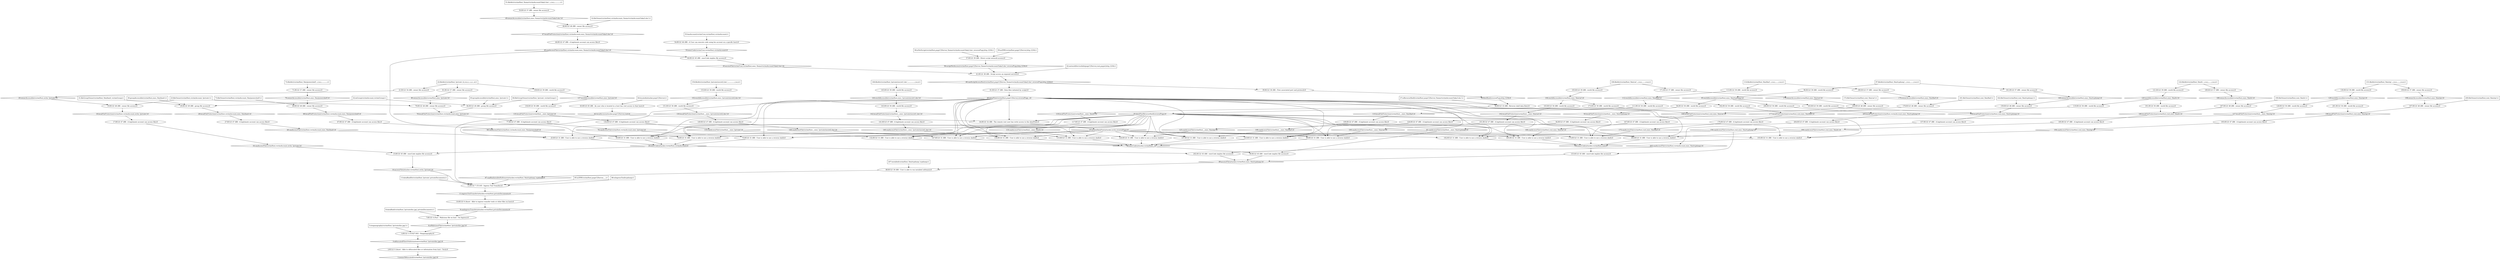 digraph G {
	1 [label="1:seemsObfuscated(victimHost,'/private/doc.jpg'):0",shape=diamond];
	2 [label="2:RULE 0 (Asset - Able to obfuscated files or information from host - Tech):0",shape=ellipse];
	3 [label="3:obfuscatedFilesOrInformation(victimHost,'/private/doc.jpg'):0",shape=diamond];
	4 [label="4:RULE 3 (T1027.003 - Steganography):0",shape=ellipse];
	5 [label="5:steganography(victimHost,'/private/doc.jpg'):1",shape=box];
	6 [label="6:isMaliciousFile(victimHost,'/private/doc.jpg'):0",shape=diamond];
	7 [label="7:RULE 4 (Fact - Malicious file on host - On Ingress):0",shape=ellipse];
	8 [label="8:dataBind(victimHost,'/private/doc.jpg',privateDocuments):1",shape=box];
	9 [label="9:canIngressTransfer(attacker,victimHost,privateDocuments):0",shape=diamond];
	10 [label="10:RULE 6 (Asset - Able to ingress transfer tools or other files on host):0",shape=ellipse];
	11 [label="11:ingressToolTransfer(attacker,victimHost,privateDocuments):0",shape=diamond];
	12 [label="12:RULE 7 (T1105 - Ingress Tool Transfer):0",shape=ellipse];
	13 [label="13:dataBindDir(victimHost,'/private',privateDocuments):1",shape=box];
	14 [label="14:accessFile(attacker,victimHost,write,'/private'):0",shape=diamond];
	15 [label="15:RULE 45 (BB - execCode implies file access):0",shape=ellipse];
	16 [label="16:canAccessFile(victimHost,victimAccount,write,'/private'):0",shape=diamond];
	17 [label="17:RULE 47 (BB - A legitimate account can access file):0",shape=ellipse];
	18 [label="18:localFileProtection(victimHost,victimAccount,write,'/private'):0",shape=diamond];
	19 [label="19:RULE 48 (BB - owner file access):0",shape=ellipse];
	20 [label="20:ownerAccessible(victimHost,write,'/private'):0",shape=diamond];
	21 [label="21:RULE 54 (BB - owner file access):0",shape=ellipse];
	22 [label="22:fileAttr(victimHost,'/private',d,r,w,x,r,-,x,r,-,x):1",shape=box];
	23 [label="23:fileOwner(victimHost,victimAccount,'/private'):1",shape=box];
	24 [label="24:execCode(attacker,victimHost,victimAccount):0",shape=diamond];
	25 [label="25:RULE 31 (BB - User is able to use a reverse shell):0",shape=ellipse];
	26 [label="26:canAccessFile(victimHost,victimAccount,exec,'/bin/bash'):0",shape=diamond];
	27 [label="27:RULE 47 (BB - A legitimate account can access file):0",shape=ellipse];
	28 [label="28:localFileProtection(victimHost,victimAccount,exec,'/bin/bash'):0",shape=diamond];
	29 [label="29:RULE 49 (BB - group file access):0",shape=ellipse];
	30 [label="30:groupAccessible(victimHost,exec,'/bin/bash'):1",shape=box];
	31 [label="31:fileGroupOwner(victimHost,'/bin/bash',victimGroup):1",shape=box];
	32 [label="32:inGroup(victimAccount,victimGroup):1",shape=box];
	33 [label="33:accessDataFlow(attacker,write,reversePupy):0",shape=diamond];
	34 [label="34:RULE 32 (BB - The remote root user has write access to the dataFlow):0",shape=ellipse];
	35 [label="35:dataFlowReverseShell(reversePupy):0",shape=diamond];
	36 [label="36:RULE 33 (BB - Reverse shell data flow):0",shape=ellipse];
	37 [label="37:isReverseShell(victimHost,pupyC2Server,'/home/victimAccount/3aka3.doc'):1",shape=box];
	38 [label="38:flowBind(reversePupy,http,1234):0",shape=diamond];
	39 [label="39:RULE 36 (BB - Flow associated port and protocol):0",shape=ellipse];
	40 [label="40:canScriptAccessHost(victimHost,pupyC2Server,'/home/victimAccount/3aka3.doc',reversePupy,http,1234):0",shape=diamond];
	41 [label="41:RULE 38 (BB - Script access an exposed service):0",shape=ellipse];
	42 [label="42:networkServiceInfo(pupyC2Server,root,pupyd,http,1234):1",shape=box];
	43 [label="43:accessFile(victimUser,victimHost,exec,'/home/victimAccount/3aka3.doc'):0",shape=diamond];
	44 [label="44:RULE 45 (BB - execCode implies file access):0",shape=ellipse];
	45 [label="45:canAccessFile(victimHost,victimAccount,exec,'/home/victimAccount/3aka3.doc'):0",shape=diamond];
	46 [label="46:RULE 47 (BB - A legitimate account can access file):0",shape=ellipse];
	47 [label="47:localFileProtection(victimHost,victimAccount,exec,'/home/victimAccount/3aka3.doc'):0",shape=diamond];
	48 [label="48:RULE 48 (BB - owner file access):0",shape=ellipse];
	49 [label="49:ownerAccessible(victimHost,exec,'/home/victimAccount/3aka3.doc'):0",shape=diamond];
	50 [label="50:RULE 57 (BB - owner file access):0",shape=ellipse];
	51 [label="51:fileAttr(victimHost,'/home/victimAccount/3aka3.doc',-,r,w,x,-,-,-,-,-,-):1",shape=box];
	52 [label="52:fileOwner(victimHost,victimAccount,'/home/victimAccount/3aka3.doc'):1",shape=box];
	53 [label="53:execCode(victimUser,victimHost,victimAccount):0",shape=diamond];
	54 [label="54:RULE 46 (BB - A User can execute code using his account on a specific host):0",shape=ellipse];
	55 [label="55:hasAccount(victimUser,victimHost,victimAccount):1",shape=box];
	56 [label="56:scriptNetAccess(victimHost,pupyC2Server,'/home/victimAccount/3aka3.doc',reversePupy,http,1234):0",shape=diamond];
	57 [label="57:RULE 39 (BB - Direct script network access):0",shape=ellipse];
	58 [label="58:isNetScript(victimHost,pupyC2Server,'/home/victimAccount/3aka3.doc',reversePupy,http,1234):1",shape=box];
	59 [label="59:aclNW(victimHost,pupyC2Server,http,1234):1",shape=box];
	60 [label="60:dataFlow(victimHost,pupyC2Server,reversePupy,_):0",shape=diamond];
	61 [label="61:RULE 37 (BB - Data flow initiated by script):0",shape=ellipse];
	62 [label="62:localAccess(attacker,pupyC2Server,root):0",shape=diamond];
	63 [label="63:RULE 65 (BB - An user who is located in a host has root access to that host):0",shape=ellipse];
	64 [label="64:located(attacker,pupyC2Server):1",shape=box];
	65 [label="65:RULE 31 (BB - User is able to use a reverse shell):0",shape=ellipse];
	66 [label="66:canAccessFile(victimHost,victimAccount,exec,'/bin/powershell'):0",shape=diamond];
	67 [label="67:RULE 47 (BB - A legitimate account can access file):0",shape=ellipse];
	68 [label="68:localFileProtection(victimHost,victimAccount,exec,'/bin/powershell'):0",shape=diamond];
	69 [label="69:RULE 48 (BB - owner file access):0",shape=ellipse];
	70 [label="70:ownerAccessible(victimHost,exec,'/bin/powershell'):0",shape=diamond];
	71 [label="71:RULE 57 (BB - owner file access):0",shape=ellipse];
	72 [label="72:fileAttr(victimHost,'/bin/powershell',-,r,w,x,-,-,-,-,-,-):1",shape=box];
	73 [label="73:fileOwner(victimHost,victimAccount,'/bin/powershell'):1",shape=box];
	74 [label="74:RULE 31 (BB - User is able to use a reverse shell):0",shape=ellipse];
	75 [label="75:RULE 31 (BB - User is able to use a reverse shell):0",shape=ellipse];
	76 [label="76:canAccessFile(victimHost,victimAccount,exec,'/private'):0",shape=diamond];
	77 [label="77:RULE 47 (BB - A legitimate account can access file):0",shape=ellipse];
	78 [label="78:localFileProtection(victimHost,victimAccount,exec,'/private'):0",shape=diamond];
	79 [label="79:RULE 48 (BB - owner file access):0",shape=ellipse];
	80 [label="80:ownerAccessible(victimHost,exec,'/private'):0",shape=diamond];
	81 [label="81:RULE 57 (BB - owner file access):0",shape=ellipse];
	82 [label="82:RULE 49 (BB - group file access):0",shape=ellipse];
	83 [label="83:groupAccessible(victimHost,exec,'/private'):1",shape=box];
	84 [label="84:fileGroupOwner(victimHost,'/private',victimGroup):1",shape=box];
	85 [label="85:aclNW(victimHost,pupyC2Server,_,_):1",shape=box];
	86 [label="86:isIngressTool(tcpdump):1",shape=box];
	87 [label="87:canRunInstalledSoftware(attacker,victimHost,'/bin/tcpdump',tcpdump):0",shape=diamond];
	88 [label="88:RULE 30 (BB - User is able to run installed software):0",shape=ellipse];
	89 [label="89:accessFile(attacker,victimHost,exec,'/bin/tcpdump'):0",shape=diamond];
	90 [label="90:RULE 45 (BB - execCode implies file access):0",shape=ellipse];
	91 [label="91:canAccessFile(victimHost,_,exec,'/bin/tcpdump'):0",shape=diamond];
	92 [label="92:RULE 47 (BB - A legitimate account can access file):0",shape=ellipse];
	93 [label="93:localFileProtection(victimHost,_,exec,'/bin/tcpdump'):0",shape=diamond];
	94 [label="94:RULE 50 (BB - world file access):0",shape=ellipse];
	95 [label="95:worldAccessible(victimHost,exec,'/bin/tcpdump'):0",shape=diamond];
	96 [label="96:RULE 59 (BB - world file access):0",shape=ellipse];
	97 [label="97:fileAttr(victimHost,'/bin/tcpdump',-,r,w,x,-,-,-,r,w,x):1",shape=box];
	98 [label="98:execCode(attacker,victimHost,_):0",shape=diamond];
	99 [label="99:RULE 31 (BB - User is able to use a reverse shell):0",shape=ellipse];
	100 [label="100:canAccessFile(victimHost,_,exec,'/bin/cat'):0",shape=diamond];
	101 [label="101:RULE 47 (BB - A legitimate account can access file):0",shape=ellipse];
	102 [label="102:localFileProtection(victimHost,_,exec,'/bin/cat'):0",shape=diamond];
	103 [label="103:RULE 50 (BB - world file access):0",shape=ellipse];
	104 [label="104:worldAccessible(victimHost,exec,'/bin/cat'):0",shape=diamond];
	105 [label="105:RULE 59 (BB - world file access):0",shape=ellipse];
	106 [label="106:fileAttr(victimHost,'/bin/cat',-,r,w,x,-,-,-,r,w,x):1",shape=box];
	107 [label="107:RULE 31 (BB - User is able to use a reverse shell):0",shape=ellipse];
	108 [label="108:canAccessFile(victimHost,_,exec,'/bin/find'):0",shape=diamond];
	109 [label="109:RULE 47 (BB - A legitimate account can access file):0",shape=ellipse];
	110 [label="110:localFileProtection(victimHost,_,exec,'/bin/find'):0",shape=diamond];
	111 [label="111:RULE 50 (BB - world file access):0",shape=ellipse];
	112 [label="112:worldAccessible(victimHost,exec,'/bin/find'):0",shape=diamond];
	113 [label="113:RULE 59 (BB - world file access):0",shape=ellipse];
	114 [label="114:fileAttr(victimHost,'/bin/find',-,r,w,x,-,-,-,r,w,x):1",shape=box];
	115 [label="115:RULE 31 (BB - User is able to use a reverse shell):0",shape=ellipse];
	116 [label="116:canAccessFile(victimHost,_,exec,'/bin/ls'):0",shape=diamond];
	117 [label="117:RULE 47 (BB - A legitimate account can access file):0",shape=ellipse];
	118 [label="118:localFileProtection(victimHost,_,exec,'/bin/ls'):0",shape=diamond];
	119 [label="119:RULE 50 (BB - world file access):0",shape=ellipse];
	120 [label="120:worldAccessible(victimHost,exec,'/bin/ls'):0",shape=diamond];
	121 [label="121:RULE 59 (BB - world file access):0",shape=ellipse];
	122 [label="122:fileAttr(victimHost,'/bin/ls',-,r,w,x,-,-,-,r,w,x):1",shape=box];
	123 [label="123:RULE 31 (BB - User is able to use a reverse shell):0",shape=ellipse];
	124 [label="124:RULE 31 (BB - User is able to use a reverse shell):0",shape=ellipse];
	125 [label="125:canAccessFile(victimHost,_,exec,'/bin/zip'):0",shape=diamond];
	126 [label="126:RULE 47 (BB - A legitimate account can access file):0",shape=ellipse];
	127 [label="127:localFileProtection(victimHost,_,exec,'/bin/zip'):0",shape=diamond];
	128 [label="128:RULE 50 (BB - world file access):0",shape=ellipse];
	129 [label="129:worldAccessible(victimHost,exec,'/bin/zip'):0",shape=diamond];
	130 [label="130:RULE 59 (BB - world file access):0",shape=ellipse];
	131 [label="131:fileAttr(victimHost,'/bin/zip',-,r,w,x,-,-,-,r,w,x):1",shape=box];
	132 [label="132:RULE 31 (BB - User is able to use a reverse shell):0",shape=ellipse];
	133 [label="133:canAccessFile(victimHost,_,exec,'/private'):0",shape=diamond];
	134 [label="134:RULE 47 (BB - A legitimate account can access file):0",shape=ellipse];
	135 [label="135:localFileProtection(victimHost,_,exec,'/private'):0",shape=diamond];
	136 [label="136:RULE 50 (BB - world file access):0",shape=ellipse];
	137 [label="137:worldAccessible(victimHost,exec,'/private'):0",shape=diamond];
	138 [label="138:RULE 59 (BB - world file access):0",shape=ellipse];
	139 [label="139:RULE 31 (BB - User is able to use a reverse shell):0",shape=ellipse];
	140 [label="140:canAccessFile(victimHost,_,exec,'/private/secret1.doc'):0",shape=diamond];
	141 [label="141:RULE 47 (BB - A legitimate account can access file):0",shape=ellipse];
	142 [label="142:localFileProtection(victimHost,_,exec,'/private/secret1.doc'):0",shape=diamond];
	143 [label="143:RULE 50 (BB - world file access):0",shape=ellipse];
	144 [label="144:worldAccessible(victimHost,exec,'/private/secret1.doc'):0",shape=diamond];
	145 [label="145:RULE 59 (BB - world file access):0",shape=ellipse];
	146 [label="146:fileAttr(victimHost,'/private/secret1.doc',-,-,-,-,-,-,-,r,w,x):1",shape=box];
	147 [label="147:RULE 31 (BB - User is able to use a reverse shell):0",shape=ellipse];
	148 [label="148:canAccessFile(victimHost,_,exec,'/private/secret2.doc'):0",shape=diamond];
	149 [label="149:RULE 47 (BB - A legitimate account can access file):0",shape=ellipse];
	150 [label="150:localFileProtection(victimHost,_,exec,'/private/secret2.doc'):0",shape=diamond];
	151 [label="151:RULE 50 (BB - world file access):0",shape=ellipse];
	152 [label="152:worldAccessible(victimHost,exec,'/private/secret2.doc'):0",shape=diamond];
	153 [label="153:RULE 59 (BB - world file access):0",shape=ellipse];
	154 [label="154:fileAttr(victimHost,'/private/secret2.doc',-,-,-,-,-,-,-,r,w,x):1",shape=box];
	155 [label="155:RULE 45 (BB - execCode implies file access):0",shape=ellipse];
	156 [label="156:canAccessFile(victimHost,root,exec,'/bin/tcpdump'):0",shape=diamond];
	157 [label="157:RULE 47 (BB - A legitimate account can access file):0",shape=ellipse];
	158 [label="158:localFileProtection(victimHost,root,exec,'/bin/tcpdump'):0",shape=diamond];
	159 [label="159:RULE 48 (BB - owner file access):0",shape=ellipse];
	160 [label="160:ownerAccessible(victimHost,exec,'/bin/tcpdump'):0",shape=diamond];
	161 [label="161:RULE 57 (BB - owner file access):0",shape=ellipse];
	162 [label="162:fileOwner(victimHost,root,'/bin/tcpdump'):1",shape=box];
	163 [label="163:RULE 50 (BB - world file access):0",shape=ellipse];
	164 [label="164:execCode(attacker,victimHost,root):0",shape=diamond];
	165 [label="165:RULE 31 (BB - User is able to use a reverse shell):0",shape=ellipse];
	166 [label="166:canAccessFile(victimHost,root,exec,'/bin/cat'):0",shape=diamond];
	167 [label="167:RULE 47 (BB - A legitimate account can access file):0",shape=ellipse];
	168 [label="168:localFileProtection(victimHost,root,exec,'/bin/cat'):0",shape=diamond];
	169 [label="169:RULE 48 (BB - owner file access):0",shape=ellipse];
	170 [label="170:ownerAccessible(victimHost,exec,'/bin/cat'):0",shape=diamond];
	171 [label="171:RULE 57 (BB - owner file access):0",shape=ellipse];
	172 [label="172:fileOwner(victimHost,root,'/bin/cat'):1",shape=box];
	173 [label="173:RULE 50 (BB - world file access):0",shape=ellipse];
	174 [label="174:RULE 31 (BB - User is able to use a reverse shell):0",shape=ellipse];
	175 [label="175:canAccessFile(victimHost,root,exec,'/bin/find'):0",shape=diamond];
	176 [label="176:RULE 47 (BB - A legitimate account can access file):0",shape=ellipse];
	177 [label="177:localFileProtection(victimHost,root,exec,'/bin/find'):0",shape=diamond];
	178 [label="178:RULE 48 (BB - owner file access):0",shape=ellipse];
	179 [label="179:ownerAccessible(victimHost,exec,'/bin/find'):0",shape=diamond];
	180 [label="180:RULE 57 (BB - owner file access):0",shape=ellipse];
	181 [label="181:fileOwner(victimHost,root,'/bin/find'):1",shape=box];
	182 [label="182:RULE 50 (BB - world file access):0",shape=ellipse];
	183 [label="183:RULE 31 (BB - User is able to use a reverse shell):0",shape=ellipse];
	184 [label="184:canAccessFile(victimHost,root,exec,'/bin/ls'):0",shape=diamond];
	185 [label="185:RULE 47 (BB - A legitimate account can access file):0",shape=ellipse];
	186 [label="186:localFileProtection(victimHost,root,exec,'/bin/ls'):0",shape=diamond];
	187 [label="187:RULE 48 (BB - owner file access):0",shape=ellipse];
	188 [label="188:ownerAccessible(victimHost,exec,'/bin/ls'):0",shape=diamond];
	189 [label="189:RULE 57 (BB - owner file access):0",shape=ellipse];
	190 [label="190:fileOwner(victimHost,root,'/bin/ls'):1",shape=box];
	191 [label="191:RULE 50 (BB - world file access):0",shape=ellipse];
	192 [label="192:RULE 31 (BB - User is able to use a reverse shell):0",shape=ellipse];
	193 [label="193:RULE 31 (BB - User is able to use a reverse shell):0",shape=ellipse];
	194 [label="194:canAccessFile(victimHost,root,exec,'/bin/zip'):0",shape=diamond];
	195 [label="195:RULE 47 (BB - A legitimate account can access file):0",shape=ellipse];
	196 [label="196:localFileProtection(victimHost,root,exec,'/bin/zip'):0",shape=diamond];
	197 [label="197:RULE 48 (BB - owner file access):0",shape=ellipse];
	198 [label="198:ownerAccessible(victimHost,exec,'/bin/zip'):0",shape=diamond];
	199 [label="199:RULE 57 (BB - owner file access):0",shape=ellipse];
	200 [label="200:fileOwner(victimHost,root,'/bin/zip'):1",shape=box];
	201 [label="201:RULE 50 (BB - world file access):0",shape=ellipse];
	202 [label="202:RULE 45 (BB - execCode implies file access):0",shape=ellipse];
	203 [label="203:canAccessFile(victimHost,victimAccount,exec,'/bin/tcpdump'):0",shape=diamond];
	204 [label="204:RULE 47 (BB - A legitimate account can access file):0",shape=ellipse];
	205 [label="205:localFileProtection(victimHost,victimAccount,exec,'/bin/tcpdump'):0",shape=diamond];
	206 [label="206:RULE 50 (BB - world file access):0",shape=ellipse];
	207 [label="207:installed(victimHost,'/bin/tcpdump',tcpdump):1",shape=box];
	5 -> 	4;
	8 -> 	7;
	13 -> 	12;
	22 -> 	21;
	21 -> 	20;
	20 -> 	19;
	23 -> 	19;
	19 -> 	18;
	18 -> 	17;
	17 -> 	16;
	16 -> 	15;
	30 -> 	29;
	31 -> 	29;
	32 -> 	29;
	29 -> 	28;
	28 -> 	27;
	27 -> 	26;
	26 -> 	25;
	37 -> 	36;
	42 -> 	41;
	51 -> 	50;
	50 -> 	49;
	49 -> 	48;
	52 -> 	48;
	48 -> 	47;
	47 -> 	46;
	46 -> 	45;
	45 -> 	44;
	55 -> 	54;
	54 -> 	53;
	53 -> 	44;
	44 -> 	43;
	43 -> 	41;
	58 -> 	57;
	59 -> 	57;
	57 -> 	56;
	56 -> 	41;
	41 -> 	40;
	40 -> 	39;
	39 -> 	38;
	38 -> 	36;
	40 -> 	61;
	61 -> 	60;
	60 -> 	36;
	36 -> 	35;
	35 -> 	34;
	60 -> 	34;
	64 -> 	63;
	63 -> 	62;
	62 -> 	34;
	34 -> 	33;
	33 -> 	25;
	35 -> 	25;
	60 -> 	25;
	25 -> 	24;
	72 -> 	71;
	71 -> 	70;
	70 -> 	69;
	73 -> 	69;
	69 -> 	68;
	68 -> 	67;
	67 -> 	66;
	66 -> 	65;
	33 -> 	65;
	35 -> 	65;
	60 -> 	65;
	65 -> 	24;
	45 -> 	74;
	33 -> 	74;
	35 -> 	74;
	60 -> 	74;
	74 -> 	24;
	22 -> 	81;
	81 -> 	80;
	80 -> 	79;
	23 -> 	79;
	79 -> 	78;
	83 -> 	82;
	84 -> 	82;
	32 -> 	82;
	82 -> 	78;
	78 -> 	77;
	77 -> 	76;
	76 -> 	75;
	33 -> 	75;
	35 -> 	75;
	60 -> 	75;
	75 -> 	24;
	24 -> 	15;
	15 -> 	14;
	14 -> 	12;
	62 -> 	12;
	85 -> 	12;
	86 -> 	12;
	97 -> 	96;
	96 -> 	95;
	95 -> 	94;
	94 -> 	93;
	93 -> 	92;
	92 -> 	91;
	91 -> 	90;
	106 -> 	105;
	105 -> 	104;
	104 -> 	103;
	103 -> 	102;
	102 -> 	101;
	101 -> 	100;
	100 -> 	99;
	33 -> 	99;
	35 -> 	99;
	60 -> 	99;
	99 -> 	98;
	114 -> 	113;
	113 -> 	112;
	112 -> 	111;
	111 -> 	110;
	110 -> 	109;
	109 -> 	108;
	108 -> 	107;
	33 -> 	107;
	35 -> 	107;
	60 -> 	107;
	107 -> 	98;
	122 -> 	121;
	121 -> 	120;
	120 -> 	119;
	119 -> 	118;
	118 -> 	117;
	117 -> 	116;
	116 -> 	115;
	33 -> 	115;
	35 -> 	115;
	60 -> 	115;
	115 -> 	98;
	91 -> 	123;
	33 -> 	123;
	35 -> 	123;
	60 -> 	123;
	123 -> 	98;
	131 -> 	130;
	130 -> 	129;
	129 -> 	128;
	128 -> 	127;
	127 -> 	126;
	126 -> 	125;
	125 -> 	124;
	33 -> 	124;
	35 -> 	124;
	60 -> 	124;
	124 -> 	98;
	22 -> 	138;
	138 -> 	137;
	137 -> 	136;
	136 -> 	135;
	135 -> 	134;
	134 -> 	133;
	133 -> 	132;
	33 -> 	132;
	35 -> 	132;
	60 -> 	132;
	132 -> 	98;
	146 -> 	145;
	145 -> 	144;
	144 -> 	143;
	143 -> 	142;
	142 -> 	141;
	141 -> 	140;
	140 -> 	139;
	33 -> 	139;
	35 -> 	139;
	60 -> 	139;
	139 -> 	98;
	154 -> 	153;
	153 -> 	152;
	152 -> 	151;
	151 -> 	150;
	150 -> 	149;
	149 -> 	148;
	148 -> 	147;
	33 -> 	147;
	35 -> 	147;
	60 -> 	147;
	147 -> 	98;
	98 -> 	90;
	90 -> 	89;
	97 -> 	161;
	161 -> 	160;
	160 -> 	159;
	162 -> 	159;
	159 -> 	158;
	95 -> 	163;
	163 -> 	158;
	158 -> 	157;
	157 -> 	156;
	156 -> 	155;
	106 -> 	171;
	171 -> 	170;
	170 -> 	169;
	172 -> 	169;
	169 -> 	168;
	104 -> 	173;
	173 -> 	168;
	168 -> 	167;
	167 -> 	166;
	166 -> 	165;
	33 -> 	165;
	35 -> 	165;
	60 -> 	165;
	165 -> 	164;
	114 -> 	180;
	180 -> 	179;
	179 -> 	178;
	181 -> 	178;
	178 -> 	177;
	112 -> 	182;
	182 -> 	177;
	177 -> 	176;
	176 -> 	175;
	175 -> 	174;
	33 -> 	174;
	35 -> 	174;
	60 -> 	174;
	174 -> 	164;
	122 -> 	189;
	189 -> 	188;
	188 -> 	187;
	190 -> 	187;
	187 -> 	186;
	120 -> 	191;
	191 -> 	186;
	186 -> 	185;
	185 -> 	184;
	184 -> 	183;
	33 -> 	183;
	35 -> 	183;
	60 -> 	183;
	183 -> 	164;
	156 -> 	192;
	33 -> 	192;
	35 -> 	192;
	60 -> 	192;
	192 -> 	164;
	131 -> 	199;
	199 -> 	198;
	198 -> 	197;
	200 -> 	197;
	197 -> 	196;
	129 -> 	201;
	201 -> 	196;
	196 -> 	195;
	195 -> 	194;
	194 -> 	193;
	33 -> 	193;
	35 -> 	193;
	60 -> 	193;
	193 -> 	164;
	164 -> 	155;
	155 -> 	89;
	95 -> 	206;
	206 -> 	205;
	205 -> 	204;
	204 -> 	203;
	203 -> 	202;
	24 -> 	202;
	202 -> 	89;
	89 -> 	88;
	207 -> 	88;
	88 -> 	87;
	87 -> 	12;
	12 -> 	11;
	11 -> 	10;
	10 -> 	9;
	9 -> 	7;
	7 -> 	6;
	6 -> 	4;
	4 -> 	3;
	3 -> 	2;
	2 -> 	1;
}
